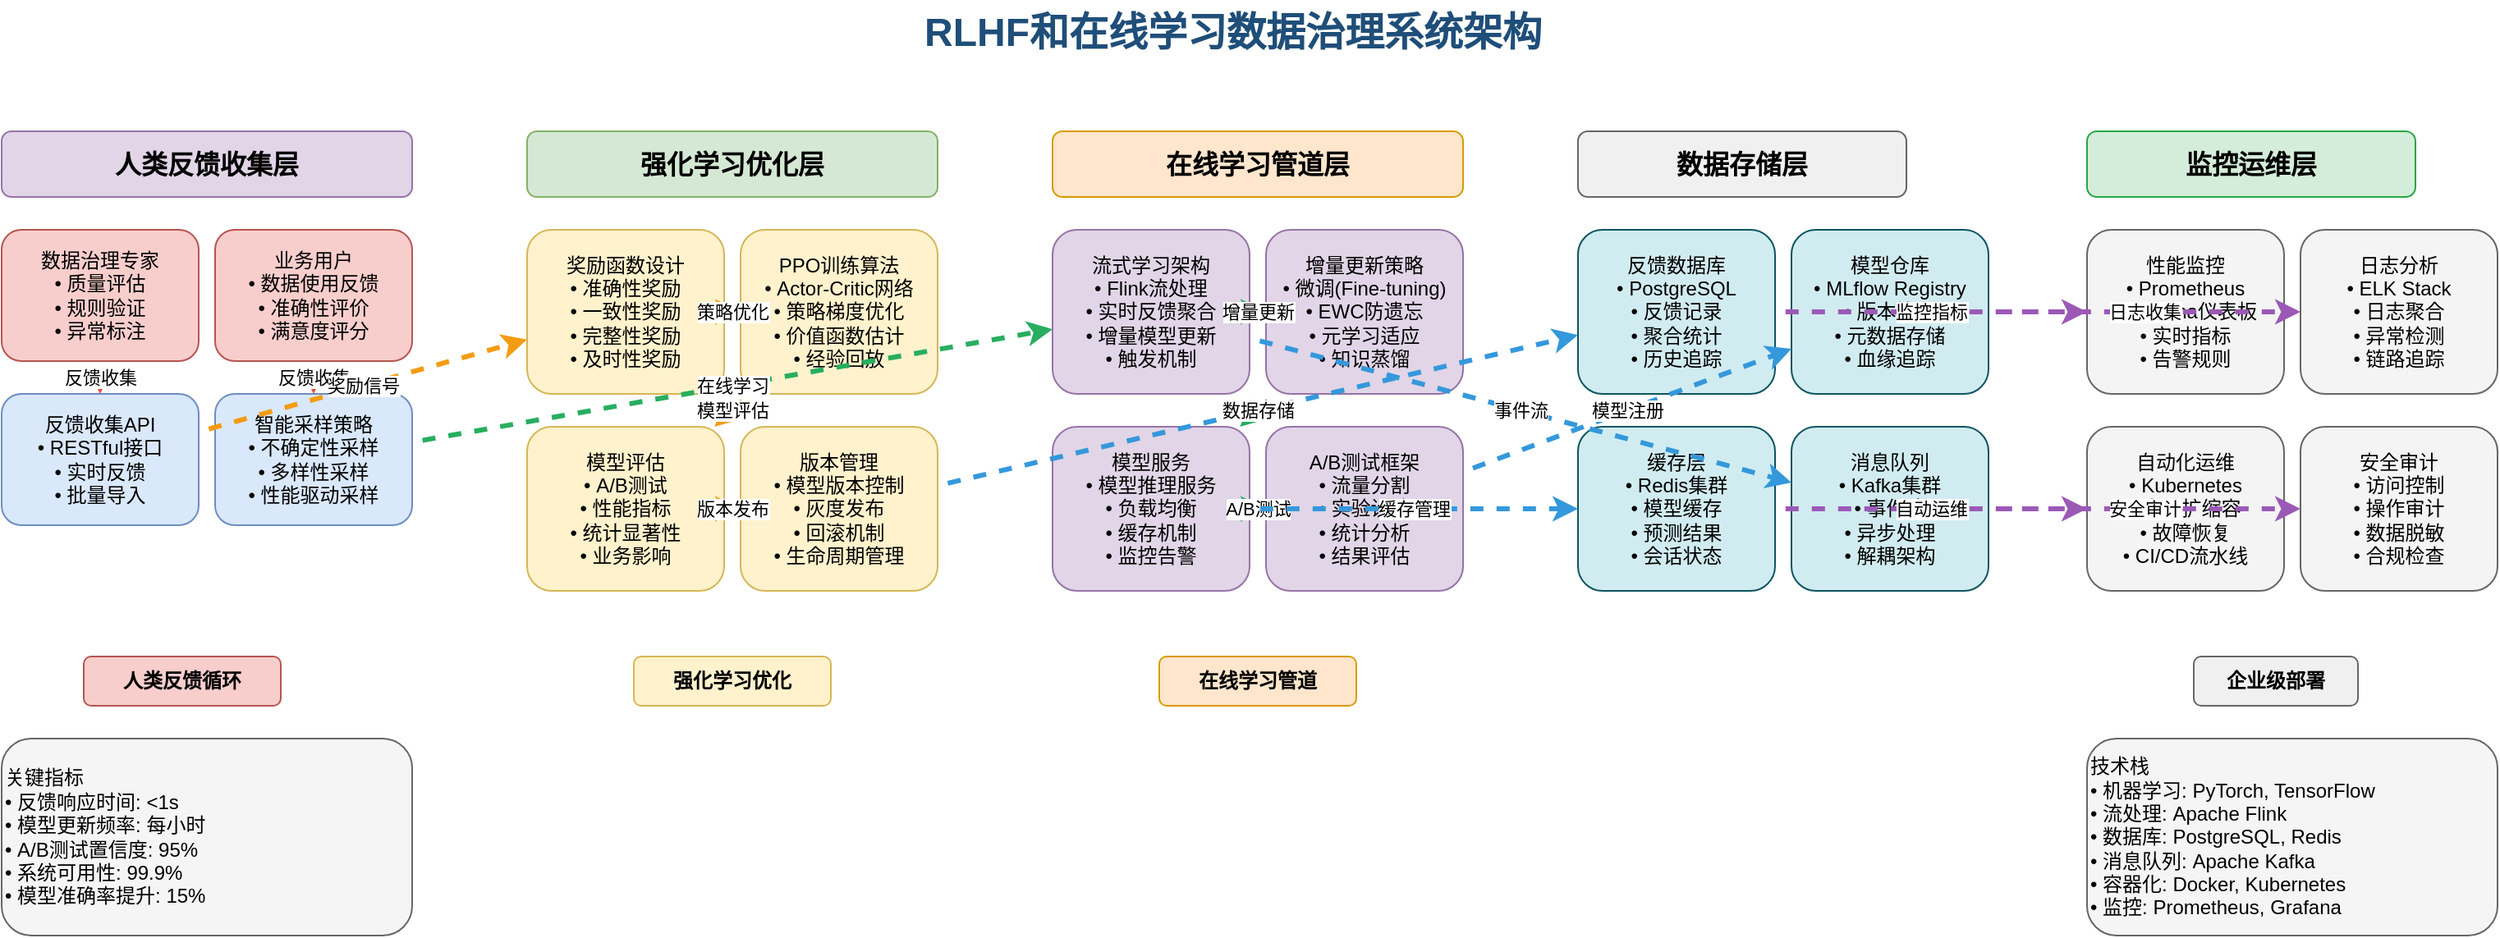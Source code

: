 <mxfile version="22.1.16">
  <diagram name="RLHF System Architecture" id="rlhf-system">
    <mxGraphModel dx="1422" dy="794" grid="1" gridSize="10" guides="1" tooltips="1" connect="1" arrows="1" fold="1" page="1" pageScale="1" pageWidth="1654" pageHeight="1169" math="0" shadow="0">
      <root>
        <mxCell id="0" />
        <mxCell id="1" parent="0" />
        
        <!-- 标题 -->
        <mxCell id="title" value="RLHF和在线学习数据治理系统架构" style="text;html=1;strokeColor=none;fillColor=none;align=center;verticalAlign=middle;whiteSpace=wrap;rounded=0;fontSize=24;fontStyle=1;fontColor=#1f4e79;" vertex="1" parent="1">
          <mxGeometry x="550" y="20" width="500" height="40" as="geometry" />
        </mxCell>
        
        <!-- 人类反馈收集层 -->
        <mxCell id="feedback-layer" value="人类反馈收集层" style="rounded=1;whiteSpace=wrap;html=1;fillColor=#e1d5e7;strokeColor=#9673a6;fontSize=16;fontStyle=1;" vertex="1" parent="1">
          <mxGeometry x="50" y="100" width="250" height="40" as="geometry" />
        </mxCell>
        
        <!-- 数据治理专家 -->
        <mxCell id="data-experts" value="数据治理专家&lt;br&gt;• 质量评估&lt;br&gt;• 规则验证&lt;br&gt;• 异常标注" style="rounded=1;whiteSpace=wrap;html=1;fillColor=#f8cecc;strokeColor=#b85450;" vertex="1" parent="1">
          <mxGeometry x="50" y="160" width="120" height="80" as="geometry" />
        </mxCell>
        
        <!-- 业务用户 -->
        <mxCell id="business-users" value="业务用户&lt;br&gt;• 数据使用反馈&lt;br&gt;• 准确性评价&lt;br&gt;• 满意度评分" style="rounded=1;whiteSpace=wrap;html=1;fillColor=#f8cecc;strokeColor=#b85450;" vertex="1" parent="1">
          <mxGeometry x="180" y="160" width="120" height="80" as="geometry" />
        </mxCell>
        
        <!-- 反馈收集API -->
        <mxCell id="feedback-api" value="反馈收集API&lt;br&gt;• RESTful接口&lt;br&gt;• 实时反馈&lt;br&gt;• 批量导入" style="rounded=1;whiteSpace=wrap;html=1;fillColor=#dae8fc;strokeColor=#6c8ebf;" vertex="1" parent="1">
          <mxGeometry x="50" y="260" width="120" height="80" as="geometry" />
        </mxCell>
        
        <!-- 智能采样策略 -->
        <mxCell id="sampling-strategy" value="智能采样策略&lt;br&gt;• 不确定性采样&lt;br&gt;• 多样性采样&lt;br&gt;• 性能驱动采样" style="rounded=1;whiteSpace=wrap;html=1;fillColor=#dae8fc;strokeColor=#6c8ebf;" vertex="1" parent="1">
          <mxGeometry x="180" y="260" width="120" height="80" as="geometry" />
        </mxCell>
        
        <!-- 强化学习优化层 -->
        <mxCell id="rl-layer" value="强化学习优化层" style="rounded=1;whiteSpace=wrap;html=1;fillColor=#d5e8d4;strokeColor=#82b366;fontSize=16;fontStyle=1;" vertex="1" parent="1">
          <mxGeometry x="370" y="100" width="250" height="40" as="geometry" />
        </mxCell>
        
        <!-- 奖励函数设计 -->
        <mxCell id="reward-function" value="奖励函数设计&lt;br&gt;• 准确性奖励&lt;br&gt;• 一致性奖励&lt;br&gt;• 完整性奖励&lt;br&gt;• 及时性奖励" style="rounded=1;whiteSpace=wrap;html=1;fillColor=#fff2cc;strokeColor=#d6b656;" vertex="1" parent="1">
          <mxGeometry x="370" y="160" width="120" height="100" as="geometry" />
        </mxCell>
        
        <!-- PPO训练算法 -->
        <mxCell id="ppo-training" value="PPO训练算法&lt;br&gt;• Actor-Critic网络&lt;br&gt;• 策略梯度优化&lt;br&gt;• 价值函数估计&lt;br&gt;• 经验回放" style="rounded=1;whiteSpace=wrap;html=1;fillColor=#fff2cc;strokeColor=#d6b656;" vertex="1" parent="1">
          <mxGeometry x="500" y="160" width="120" height="100" as="geometry" />
        </mxCell>
        
        <!-- 模型评估 -->
        <mxCell id="model-evaluation" value="模型评估&lt;br&gt;• A/B测试&lt;br&gt;• 性能指标&lt;br&gt;• 统计显著性&lt;br&gt;• 业务影响" style="rounded=1;whiteSpace=wrap;html=1;fillColor=#fff2cc;strokeColor=#d6b656;" vertex="1" parent="1">
          <mxGeometry x="370" y="280" width="120" height="100" as="geometry" />
        </mxCell>
        
        <!-- 版本管理 -->
        <mxCell id="version-management" value="版本管理&lt;br&gt;• 模型版本控制&lt;br&gt;• 灰度发布&lt;br&gt;• 回滚机制&lt;br&gt;• 生命周期管理" style="rounded=1;whiteSpace=wrap;html=1;fillColor=#fff2cc;strokeColor=#d6b656;" vertex="1" parent="1">
          <mxGeometry x="500" y="280" width="120" height="100" as="geometry" />
        </mxCell>
        
        <!-- 在线学习管道层 -->
        <mxCell id="online-learning-layer" value="在线学习管道层" style="rounded=1;whiteSpace=wrap;html=1;fillColor=#ffe6cc;strokeColor=#d79b00;fontSize=16;fontStyle=1;" vertex="1" parent="1">
          <mxGeometry x="690" y="100" width="250" height="40" as="geometry" />
        </mxCell>
        
        <!-- 流式学习架构 -->
        <mxCell id="streaming-learning" value="流式学习架构&lt;br&gt;• Flink流处理&lt;br&gt;• 实时反馈聚合&lt;br&gt;• 增量模型更新&lt;br&gt;• 触发机制" style="rounded=1;whiteSpace=wrap;html=1;fillColor=#e1d5e7;strokeColor=#9673a6;" vertex="1" parent="1">
          <mxGeometry x="690" y="160" width="120" height="100" as="geometry" />
        </mxCell>
        
        <!-- 增量更新策略 -->
        <mxCell id="incremental-update" value="增量更新策略&lt;br&gt;• 微调(Fine-tuning)&lt;br&gt;• EWC防遗忘&lt;br&gt;• 元学习适应&lt;br&gt;• 知识蒸馏" style="rounded=1;whiteSpace=wrap;html=1;fillColor=#e1d5e7;strokeColor=#9673a6;" vertex="1" parent="1">
          <mxGeometry x="820" y="160" width="120" height="100" as="geometry" />
        </mxCell>
        
        <!-- 模型服务 -->
        <mxCell id="model-serving" value="模型服务&lt;br&gt;• 模型推理服务&lt;br&gt;• 负载均衡&lt;br&gt;• 缓存机制&lt;br&gt;• 监控告警" style="rounded=1;whiteSpace=wrap;html=1;fillColor=#e1d5e7;strokeColor=#9673a6;" vertex="1" parent="1">
          <mxGeometry x="690" y="280" width="120" height="100" as="geometry" />
        </mxCell>
        
        <!-- A/B测试框架 -->
        <mxCell id="ab-testing" value="A/B测试框架&lt;br&gt;• 流量分割&lt;br&gt;• 实验设计&lt;br&gt;• 统计分析&lt;br&gt;• 结果评估" style="rounded=1;whiteSpace=wrap;html=1;fillColor=#e1d5e7;strokeColor=#9673a6;" vertex="1" parent="1">
          <mxGeometry x="820" y="280" width="120" height="100" as="geometry" />
        </mxCell>
        
        <!-- 数据存储层 -->
        <mxCell id="storage-layer" value="数据存储层" style="rounded=1;whiteSpace=wrap;html=1;fillColor=#f0f0f0;strokeColor=#666666;fontSize=16;fontStyle=1;" vertex="1" parent="1">
          <mxGeometry x="1010" y="100" width="200" height="40" as="geometry" />
        </mxCell>
        
        <!-- 反馈数据库 -->
        <mxCell id="feedback-db" value="反馈数据库&lt;br&gt;• PostgreSQL&lt;br&gt;• 反馈记录&lt;br&gt;• 聚合统计&lt;br&gt;• 历史追踪" style="rounded=1;whiteSpace=wrap;html=1;fillColor=#d1ecf1;strokeColor=#0c5460;" vertex="1" parent="1">
          <mxGeometry x="1010" y="160" width="120" height="100" as="geometry" />
        </mxCell>
        
        <!-- 模型仓库 -->
        <mxCell id="model-registry" value="模型仓库&lt;br&gt;• MLflow Registry&lt;br&gt;• 版本管理&lt;br&gt;• 元数据存储&lt;br&gt;• 血缘追踪" style="rounded=1;whiteSpace=wrap;html=1;fillColor=#d1ecf1;strokeColor=#0c5460;" vertex="1" parent="1">
          <mxGeometry x="1140" y="160" width="120" height="100" as="geometry" />
        </mxCell>
        
        <!-- 缓存层 -->
        <mxCell id="cache-layer" value="缓存层&lt;br&gt;• Redis集群&lt;br&gt;• 模型缓存&lt;br&gt;• 预测结果&lt;br&gt;• 会话状态" style="rounded=1;whiteSpace=wrap;html=1;fillColor=#d1ecf1;strokeColor=#0c5460;" vertex="1" parent="1">
          <mxGeometry x="1010" y="280" width="120" height="100" as="geometry" />
        </mxCell>
        
        <!-- 消息队列 -->
        <mxCell id="message-queue" value="消息队列&lt;br&gt;• Kafka集群&lt;br&gt;• 事件流&lt;br&gt;• 异步处理&lt;br&gt;• 解耦架构" style="rounded=1;whiteSpace=wrap;html=1;fillColor=#d1ecf1;strokeColor=#0c5460;" vertex="1" parent="1">
          <mxGeometry x="1140" y="280" width="120" height="100" as="geometry" />
        </mxCell>
        
        <!-- 监控运维层 -->
        <mxCell id="monitoring-layer" value="监控运维层" style="rounded=1;whiteSpace=wrap;html=1;fillColor=#d4edda;strokeColor=#28a745;fontSize=16;fontStyle=1;" vertex="1" parent="1">
          <mxGeometry x="1320" y="100" width="200" height="40" as="geometry" />
        </mxCell>
        
        <!-- 性能监控 -->
        <mxCell id="performance-monitoring" value="性能监控&lt;br&gt;• Prometheus&lt;br&gt;• Grafana仪表板&lt;br&gt;• 实时指标&lt;br&gt;• 告警规则" style="rounded=1;whiteSpace=wrap;html=1;fillColor=#f4f4f4;strokeColor=#666666;" vertex="1" parent="1">
          <mxGeometry x="1320" y="160" width="120" height="100" as="geometry" />
        </mxCell>
        
        <!-- 日志分析 -->
        <mxCell id="log-analysis" value="日志分析&lt;br&gt;• ELK Stack&lt;br&gt;• 日志聚合&lt;br&gt;• 异常检测&lt;br&gt;• 链路追踪" style="rounded=1;whiteSpace=wrap;html=1;fillColor=#f4f4f4;strokeColor=#666666;" vertex="1" parent="1">
          <mxGeometry x="1450" y="160" width="120" height="100" as="geometry" />
        </mxCell>
        
        <!-- 自动化运维 -->
        <mxCell id="automation" value="自动化运维&lt;br&gt;• Kubernetes&lt;br&gt;• 自动扩缩容&lt;br&gt;• 故障恢复&lt;br&gt;• CI/CD流水线" style="rounded=1;whiteSpace=wrap;html=1;fillColor=#f4f4f4;strokeColor=#666666;" vertex="1" parent="1">
          <mxGeometry x="1320" y="280" width="120" height="100" as="geometry" />
        </mxCell>
        
        <!-- 安全审计 -->
        <mxCell id="security-audit" value="安全审计&lt;br&gt;• 访问控制&lt;br&gt;• 操作审计&lt;br&gt;• 数据脱敏&lt;br&gt;• 合规检查" style="rounded=1;whiteSpace=wrap;html=1;fillColor=#f4f4f4;strokeColor=#666666;" vertex="1" parent="1">
          <mxGeometry x="1450" y="280" width="120" height="100" as="geometry" />
        </mxCell>
        
        <!-- 数据流箭头 -->
        <mxCell id="flow1" value="反馈收集" style="endArrow=classic;html=1;rounded=0;strokeWidth=3;strokeColor=#e74c3c;flowAnimation=1;" edge="1" parent="1" source="data-experts" target="feedback-api">
          <mxGeometry width="50" height="50" relative="1" as="geometry">
            <mxPoint x="110" y="240" as="sourcePoint" />
            <mxPoint x="110" y="260" as="targetPoint" />
          </mxGeometry>
        </mxCell>
        
        <mxCell id="flow2" value="反馈收集" style="endArrow=classic;html=1;rounded=0;strokeWidth=3;strokeColor=#e74c3c;flowAnimation=1;" edge="1" parent="1" source="business-users" target="sampling-strategy">
          <mxGeometry width="50" height="50" relative="1" as="geometry">
            <mxPoint x="240" y="240" as="sourcePoint" />
            <mxPoint x="240" y="260" as="targetPoint" />
          </mxGeometry>
        </mxCell>
        
        <mxCell id="flow3" value="奖励信号" style="endArrow=classic;html=1;rounded=0;strokeWidth=3;strokeColor=#f39c12;flowAnimation=1;" edge="1" parent="1" source="feedback-api" target="reward-function">
          <mxGeometry width="50" height="50" relative="1" as="geometry">
            <mxPoint x="170" y="300" as="sourcePoint" />
            <mxPoint x="370" y="210" as="targetPoint" />
          </mxGeometry>
        </mxCell>
        
        <mxCell id="flow4" value="策略优化" style="endArrow=classic;html=1;rounded=0;strokeWidth=3;strokeColor=#f39c12;flowAnimation=1;" edge="1" parent="1" source="reward-function" target="ppo-training">
          <mxGeometry width="50" height="50" relative="1" as="geometry">
            <mxPoint x="490" y="210" as="sourcePoint" />
            <mxPoint x="500" y="210" as="targetPoint" />
          </mxGeometry>
        </mxCell>
        
        <mxCell id="flow5" value="模型评估" style="endArrow=classic;html=1;rounded=0;strokeWidth=3;strokeColor=#f39c12;flowAnimation=1;" edge="1" parent="1" source="ppo-training" target="model-evaluation">
          <mxGeometry width="50" height="50" relative="1" as="geometry">
            <mxPoint x="560" y="260" as="sourcePoint" />
            <mxPoint x="430" y="280" as="targetPoint" />
          </mxGeometry>
        </mxCell>
        
        <mxCell id="flow6" value="版本发布" style="endArrow=classic;html=1;rounded=0;strokeWidth=3;strokeColor=#f39c12;flowAnimation=1;" edge="1" parent="1" source="model-evaluation" target="version-management">
          <mxGeometry width="50" height="50" relative="1" as="geometry">
            <mxPoint x="490" y="330" as="sourcePoint" />
            <mxPoint x="500" y="330" as="targetPoint" />
          </mxGeometry>
        </mxCell>
        
        <mxCell id="flow7" value="在线学习" style="endArrow=classic;html=1;rounded=0;strokeWidth=3;strokeColor=#27ae60;flowAnimation=1;" edge="1" parent="1" source="sampling-strategy" target="streaming-learning">
          <mxGeometry width="50" height="50" relative="1" as="geometry">
            <mxPoint x="300" y="300" as="sourcePoint" />
            <mxPoint x="690" y="210" as="targetPoint" />
          </mxGeometry>
        </mxCell>
        
        <mxCell id="flow8" value="增量更新" style="endArrow=classic;html=1;rounded=0;strokeWidth=3;strokeColor=#27ae60;flowAnimation=1;" edge="1" parent="1" source="streaming-learning" target="incremental-update">
          <mxGeometry width="50" height="50" relative="1" as="geometry">
            <mxPoint x="810" y="210" as="sourcePoint" />
            <mxPoint x="820" y="210" as="targetPoint" />
          </mxGeometry>
        </mxCell>
        
        <mxCell id="flow9" value="模型服务" style="endArrow=classic;html=1;rounded=0;strokeWidth=3;strokeColor=#27ae60;flowAnimation=1;" edge="1" parent="1" source="incremental-update" target="model-serving">
          <mxGeometry width="50" height="50" relative="1" as="geometry">
            <mxPoint x="880" y="260" as="sourcePoint" />
            <mxPoint x="750" y="280" as="targetPoint" />
          </mxGeometry>
        </mxCell>
        
        <mxCell id="flow10" value="A/B测试" style="endArrow=classic;html=1;rounded=0;strokeWidth=3;strokeColor=#27ae60;flowAnimation=1;" edge="1" parent="1" source="model-serving" target="ab-testing">
          <mxGeometry width="50" height="50" relative="1" as="geometry">
            <mxPoint x="810" y="330" as="sourcePoint" />
            <mxPoint x="820" y="330" as="targetPoint" />
          </mxGeometry>
        </mxCell>
        
        <mxCell id="flow11" value="数据存储" style="endArrow=classic;html=1;rounded=0;strokeWidth=3;strokeColor=#3498db;flowAnimation=1;" edge="1" parent="1" source="version-management" target="feedback-db">
          <mxGeometry width="50" height="50" relative="1" as="geometry">
            <mxPoint x="620" y="330" as="sourcePoint" />
            <mxPoint x="1010" y="210" as="targetPoint" />
          </mxGeometry>
        </mxCell>
        
        <mxCell id="flow12" value="模型注册" style="endArrow=classic;html=1;rounded=0;strokeWidth=3;strokeColor=#3498db;flowAnimation=1;" edge="1" parent="1" source="ab-testing" target="model-registry">
          <mxGeometry width="50" height="50" relative="1" as="geometry">
            <mxPoint x="940" y="330" as="sourcePoint" />
            <mxPoint x="1140" y="210" as="targetPoint" />
          </mxGeometry>
        </mxCell>
        
        <mxCell id="flow13" value="缓存管理" style="endArrow=classic;html=1;rounded=0;strokeWidth=3;strokeColor=#3498db;flowAnimation=1;" edge="1" parent="1" source="model-serving" target="cache-layer">
          <mxGeometry width="50" height="50" relative="1" as="geometry">
            <mxPoint x="810" y="330" as="sourcePoint" />
            <mxPoint x="1010" y="330" as="targetPoint" />
          </mxGeometry>
        </mxCell>
        
        <mxCell id="flow14" value="事件流" style="endArrow=classic;html=1;rounded=0;strokeWidth=3;strokeColor=#3498db;flowAnimation=1;" edge="1" parent="1" source="streaming-learning" target="message-queue">
          <mxGeometry width="50" height="50" relative="1" as="geometry">
            <mxPoint x="810" y="210" as="sourcePoint" />
            <mxPoint x="1140" y="330" as="targetPoint" />
          </mxGeometry>
        </mxCell>
        
        <mxCell id="flow15" value="监控指标" style="endArrow=classic;html=1;rounded=0;strokeWidth=3;strokeColor=#9b59b6;flowAnimation=1;" edge="1" parent="1" source="feedback-db" target="performance-monitoring">
          <mxGeometry width="50" height="50" relative="1" as="geometry">
            <mxPoint x="1130" y="210" as="sourcePoint" />
            <mxPoint x="1320" y="210" as="targetPoint" />
          </mxGeometry>
        </mxCell>
        
        <mxCell id="flow16" value="日志收集" style="endArrow=classic;html=1;rounded=0;strokeWidth=3;strokeColor=#9b59b6;flowAnimation=1;" edge="1" parent="1" source="model-registry" target="log-analysis">
          <mxGeometry width="50" height="50" relative="1" as="geometry">
            <mxPoint x="1260" y="210" as="sourcePoint" />
            <mxPoint x="1450" y="210" as="targetPoint" />
          </mxGeometry>
        </mxCell>
        
        <mxCell id="flow17" value="自动运维" style="endArrow=classic;html=1;rounded=0;strokeWidth=3;strokeColor=#9b59b6;flowAnimation=1;" edge="1" parent="1" source="cache-layer" target="automation">
          <mxGeometry width="50" height="50" relative="1" as="geometry">
            <mxPoint x="1130" y="330" as="sourcePoint" />
            <mxPoint x="1320" y="330" as="targetPoint" />
          </mxGeometry>
        </mxCell>
        
        <mxCell id="flow18" value="安全审计" style="endArrow=classic;html=1;rounded=0;strokeWidth=3;strokeColor=#9b59b6;flowAnimation=1;" edge="1" parent="1" source="message-queue" target="security-audit">
          <mxGeometry width="50" height="50" relative="1" as="geometry">
            <mxPoint x="1260" y="330" as="sourcePoint" />
            <mxPoint x="1450" y="330" as="targetPoint" />
          </mxGeometry>
        </mxCell>
        
        <!-- 系统特性标注 -->
        <mxCell id="feature1" value="人类反馈循环" style="text;html=1;strokeColor=#b85450;fillColor=#f8cecc;align=center;verticalAlign=middle;whiteSpace=wrap;rounded=1;fontSize=12;fontStyle=1;" vertex="1" parent="1">
          <mxGeometry x="100" y="420" width="120" height="30" as="geometry" />
        </mxCell>
        
        <mxCell id="feature2" value="强化学习优化" style="text;html=1;strokeColor=#d6b656;fillColor=#fff2cc;align=center;verticalAlign=middle;whiteSpace=wrap;rounded=1;fontSize=12;fontStyle=1;" vertex="1" parent="1">
          <mxGeometry x="435" y="420" width="120" height="30" as="geometry" />
        </mxCell>
        
        <mxCell id="feature3" value="在线学习管道" style="text;html=1;strokeColor=#d79b00;fillColor=#ffe6cc;align=center;verticalAlign=middle;whiteSpace=wrap;rounded=1;fontSize=12;fontStyle=1;" vertex="1" parent="1">
          <mxGeometry x="755" y="420" width="120" height="30" as="geometry" />
        </mxCell>
        
        <mxCell id="feature4" value="企业级部署" style="text;html=1;strokeColor=#666666;fillColor=#f0f0f0;align=center;verticalAlign=middle;whiteSpace=wrap;rounded=1;fontSize=12;fontStyle=1;" vertex="1" parent="1">
          <mxGeometry x="1385" y="420" width="100" height="30" as="geometry" />
        </mxCell>
        
        <!-- 关键指标 -->
        <mxCell id="metrics" value="关键指标&lt;br&gt;• 反馈响应时间: &amp;lt;1s&lt;br&gt;• 模型更新频率: 每小时&lt;br&gt;• A/B测试置信度: 95%&lt;br&gt;• 系统可用性: 99.9%&lt;br&gt;• 模型准确率提升: 15%" style="rounded=1;whiteSpace=wrap;html=1;fillColor=#f5f5f5;strokeColor=#666666;align=left;" vertex="1" parent="1">
          <mxGeometry x="50" y="470" width="250" height="120" as="geometry" />
        </mxCell>
        
        <!-- 技术栈 -->
        <mxCell id="tech-stack" value="技术栈&lt;br&gt;• 机器学习: PyTorch, TensorFlow&lt;br&gt;• 流处理: Apache Flink&lt;br&gt;• 数据库: PostgreSQL, Redis&lt;br&gt;• 消息队列: Apache Kafka&lt;br&gt;• 容器化: Docker, Kubernetes&lt;br&gt;• 监控: Prometheus, Grafana" style="rounded=1;whiteSpace=wrap;html=1;fillColor=#f5f5f5;strokeColor=#666666;align=left;" vertex="1" parent="1">
          <mxGeometry x="1320" y="470" width="250" height="120" as="geometry" />
        </mxCell>
        
      </root>
    </mxGraphModel>
  </diagram>
</mxfile>